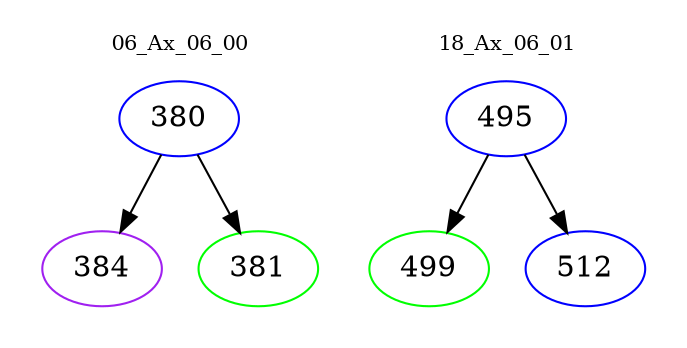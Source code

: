 digraph{
subgraph cluster_0 {
color = white
label = "06_Ax_06_00";
fontsize=10;
T0_380 [label="380", color="blue"]
T0_380 -> T0_384 [color="black"]
T0_384 [label="384", color="purple"]
T0_380 -> T0_381 [color="black"]
T0_381 [label="381", color="green"]
}
subgraph cluster_1 {
color = white
label = "18_Ax_06_01";
fontsize=10;
T1_495 [label="495", color="blue"]
T1_495 -> T1_499 [color="black"]
T1_499 [label="499", color="green"]
T1_495 -> T1_512 [color="black"]
T1_512 [label="512", color="blue"]
}
}
